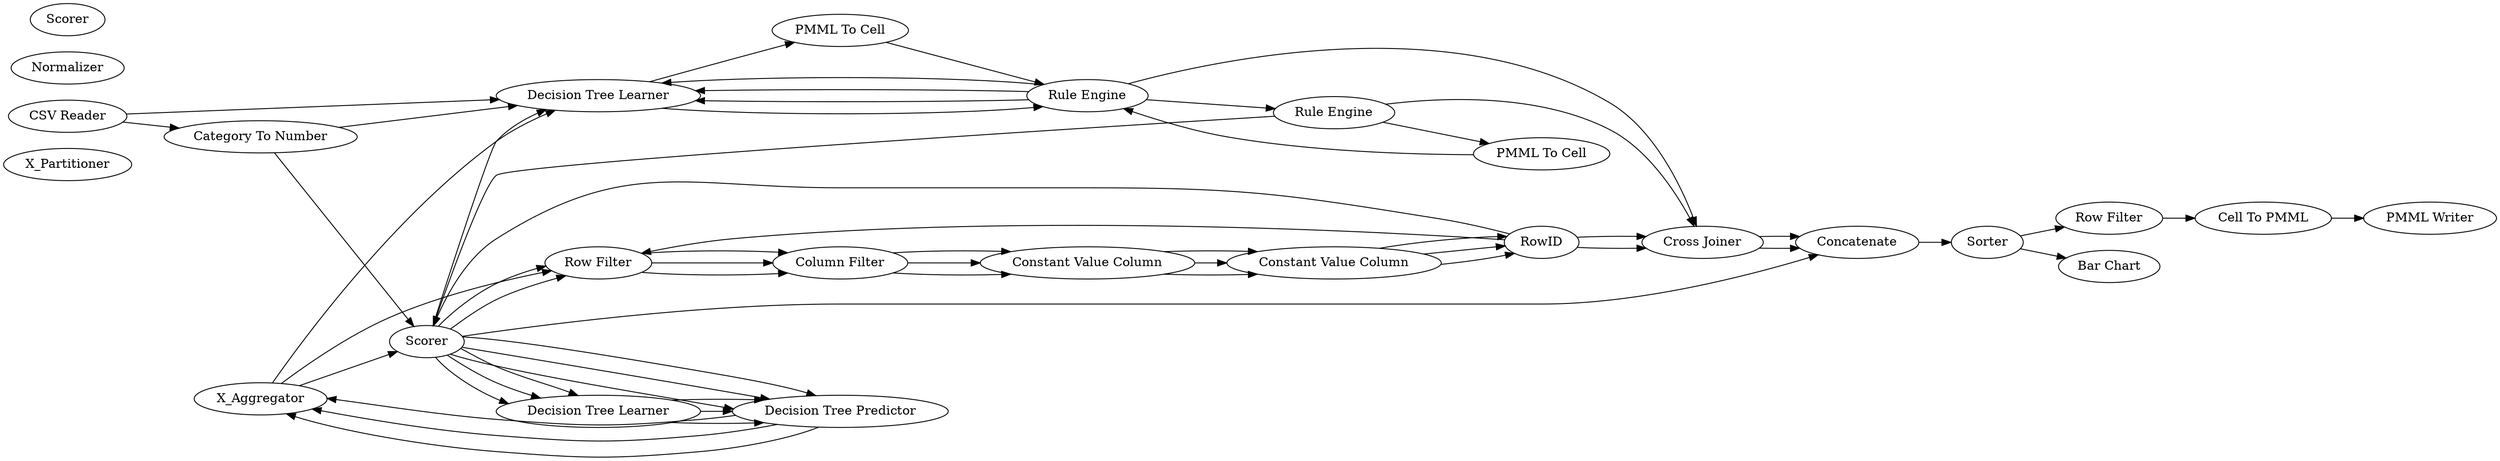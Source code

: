 digraph {
	2 [label=X_Partitioner]
	7 [label=X_Aggregator]
	31 [label="RProp MLP Learner"]
	32 [label="MultiLayerPerceptron Predictor"]
	38 [label="Cross Joiner"]
	39 [label=Normalizer]
	40 [label=Scorer]
	22 [label="PMML To Cell"]
	34 [label="Rule Engine"]
	35 [label="RProp MLP Learner"]
	9 [label="Row Filter"]
	290 [label="Constant Value Column"]
	292 [label="Constant Value Column"]
	293 [label=RowID]
	294 [label="Column Filter"]
	2 [label=X_Partitioner]
	7 [label=X_Aggregator]
	31 [label="SVM Learner"]
	32 [label="SVM Predictor"]
	9 [label="Row Filter"]
	290 [label="Constant Value Column"]
	292 [label="Constant Value Column"]
	293 [label=RowID]
	294 [label="Column Filter"]
	39 [label="Cross Joiner"]
	40 [label=Normalizer]
	41 [label=Scorer]
	33 [label="SVM Learner"]
	34 [label="PMML To Cell"]
	35 [label="Rule Engine"]
	2 [label=X_Partitioner]
	7 [label=X_Aggregator]
	31 [label="Decision Tree Learner"]
	32 [label="Decision Tree Predictor"]
	38 [label="Cross Joiner"]
	39 [label=Scorer]
	28 [label="PMML To Cell"]
	33 [label="Decision Tree Learner"]
	34 [label="Rule Engine"]
	9 [label="Row Filter"]
	290 [label="Constant Value Column"]
	292 [label="Constant Value Column"]
	293 [label=RowID]
	294 [label="Column Filter"]
	52 [label=Sorter]
	53 [label="Row Filter"]
	54 [label="Cell To PMML"]
	58 [label="Category To Number"]
	59 [label="Bar Chart"]
	60 [label=Concatenate]
	61 [label="PMML Writer"]
	63 [label="CSV Reader"]
	22 -> 34
	35 -> 22
	9 -> 294
	290 -> 292
	292 -> 293
	294 -> 290
	39 -> 31
	39 -> 32
	7 -> 33
	31 -> 32
	32 -> 7
	39 -> 33
	39 -> 9
	34 -> 33
	293 -> 38
	35 -> 38
	9 -> 294
	290 -> 292
	292 -> 293
	294 -> 290
	33 -> 34
	34 -> 35
	39 -> 32
	39 -> 31
	7 -> 9
	31 -> 32
	32 -> 7
	293 -> 39
	34 -> 33
	34 -> 33
	293 -> 9
	35 -> 39
	28 -> 34
	33 -> 28
	9 -> 294
	290 -> 292
	292 -> 293
	294 -> 290
	39 -> 32
	39 -> 31
	7 -> 39
	31 -> 32
	32 -> 7
	39 -> 9
	34 -> 38
	293 -> 38
	38 -> 60
	39 -> 60
	38 -> 60
	52 -> 53
	52 -> 59
	53 -> 54
	54 -> 61
	58 -> 39
	58 -> 33
	60 -> 52
	63 -> 58
	63 -> 33
	rankdir=LR
}
